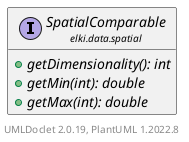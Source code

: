 @startuml
    remove .*\.(Instance|Par|Parameterizer|Factory)$
    set namespaceSeparator none
    hide empty fields
    hide empty methods

    interface "<size:14>SpatialComparable\n<size:10>elki.data.spatial" as elki.data.spatial.SpatialComparable [[SpatialComparable.html]] {
        {abstract} +getDimensionality(): int
        {abstract} +getMin(int): double
        {abstract} +getMax(int): double
    }

    center footer UMLDoclet 2.0.19, PlantUML 1.2022.8
@enduml
